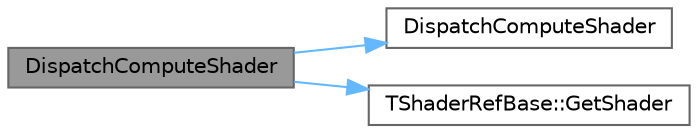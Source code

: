 digraph "DispatchComputeShader"
{
 // INTERACTIVE_SVG=YES
 // LATEX_PDF_SIZE
  bgcolor="transparent";
  edge [fontname=Helvetica,fontsize=10,labelfontname=Helvetica,labelfontsize=10];
  node [fontname=Helvetica,fontsize=10,shape=box,height=0.2,width=0.4];
  rankdir="LR";
  Node1 [id="Node000001",label="DispatchComputeShader",height=0.2,width=0.4,color="gray40", fillcolor="grey60", style="filled", fontcolor="black",tooltip=" "];
  Node1 -> Node2 [id="edge1_Node000001_Node000002",color="steelblue1",style="solid",tooltip=" "];
  Node2 [id="Node000002",label="DispatchComputeShader",height=0.2,width=0.4,color="grey40", fillcolor="white", style="filled",URL="$d2/dac/Shader_8h.html#a0c85783e120d3667c8b8319c9a39ee87",tooltip="Helper function to dispatch a compute shader while checking that parameters have been set correctly."];
  Node1 -> Node3 [id="edge2_Node000001_Node000003",color="steelblue1",style="solid",tooltip=" "];
  Node3 [id="Node000003",label="TShaderRefBase::GetShader",height=0.2,width=0.4,color="grey40", fillcolor="white", style="filled",URL="$dc/d92/classTShaderRefBase.html#a83564104c879b5f262a6f0495798a135",tooltip=" "];
}
